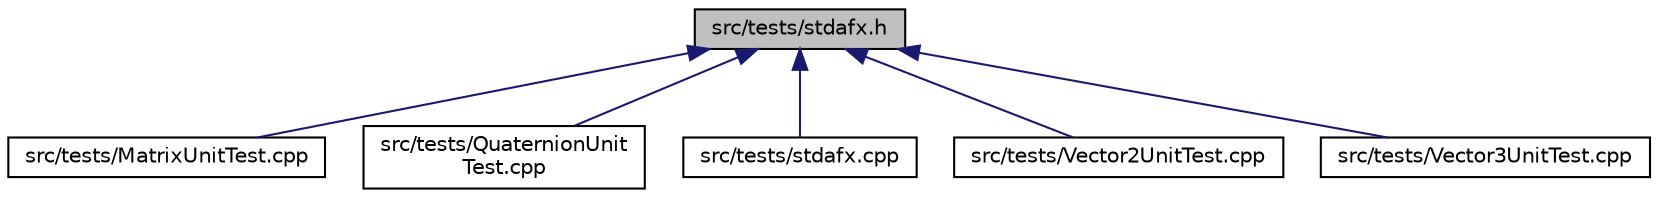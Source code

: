 digraph "src/tests/stdafx.h"
{
 // LATEX_PDF_SIZE
  edge [fontname="Helvetica",fontsize="10",labelfontname="Helvetica",labelfontsize="10"];
  node [fontname="Helvetica",fontsize="10",shape=record];
  Node1 [label="src/tests/stdafx.h",height=0.2,width=0.4,color="black", fillcolor="grey75", style="filled", fontcolor="black",tooltip=" "];
  Node1 -> Node2 [dir="back",color="midnightblue",fontsize="10",style="solid"];
  Node2 [label="src/tests/MatrixUnitTest.cpp",height=0.2,width=0.4,color="black", fillcolor="white", style="filled",URL="$_matrix_unit_test_8cpp.html",tooltip=" "];
  Node1 -> Node3 [dir="back",color="midnightblue",fontsize="10",style="solid"];
  Node3 [label="src/tests/QuaternionUnit\lTest.cpp",height=0.2,width=0.4,color="black", fillcolor="white", style="filled",URL="$_quaternion_unit_test_8cpp.html",tooltip=" "];
  Node1 -> Node4 [dir="back",color="midnightblue",fontsize="10",style="solid"];
  Node4 [label="src/tests/stdafx.cpp",height=0.2,width=0.4,color="black", fillcolor="white", style="filled",URL="$stdafx_8cpp.html",tooltip=" "];
  Node1 -> Node5 [dir="back",color="midnightblue",fontsize="10",style="solid"];
  Node5 [label="src/tests/Vector2UnitTest.cpp",height=0.2,width=0.4,color="black", fillcolor="white", style="filled",URL="$_vector2_unit_test_8cpp.html",tooltip=" "];
  Node1 -> Node6 [dir="back",color="midnightblue",fontsize="10",style="solid"];
  Node6 [label="src/tests/Vector3UnitTest.cpp",height=0.2,width=0.4,color="black", fillcolor="white", style="filled",URL="$_vector3_unit_test_8cpp.html",tooltip=" "];
}
